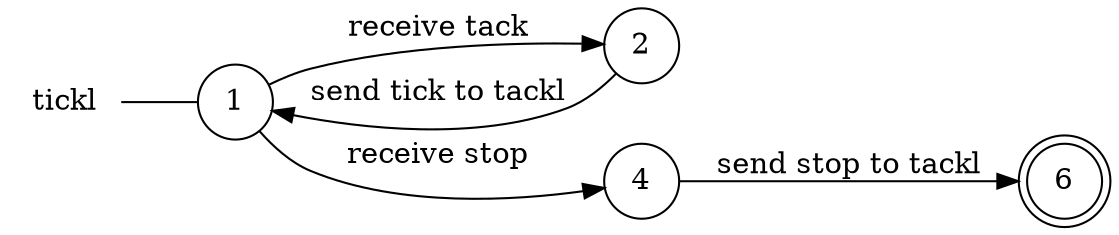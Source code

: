 digraph tickl {
	rankdir="LR";
	n_0 [label="tickl", shape="plaintext"];
	n_1 [id="6", shape=doublecircle, label="6"];
	n_2 [id="1", shape=circle, label="1"];
	n_0 -> n_2 [arrowhead=none];
	n_3 [id="2", shape=circle, label="2"];
	n_4 [id="4", shape=circle, label="4"];

	n_2 -> n_3 [id="[$e|0]", label="receive tack"];
	n_2 -> n_4 [id="[$e|3]", label="receive stop"];
	n_3 -> n_2 [id="[$e|7]", label="send tick to tackl"];
	n_4 -> n_1 [id="[$e|6]", label="send stop to tackl"];
}
